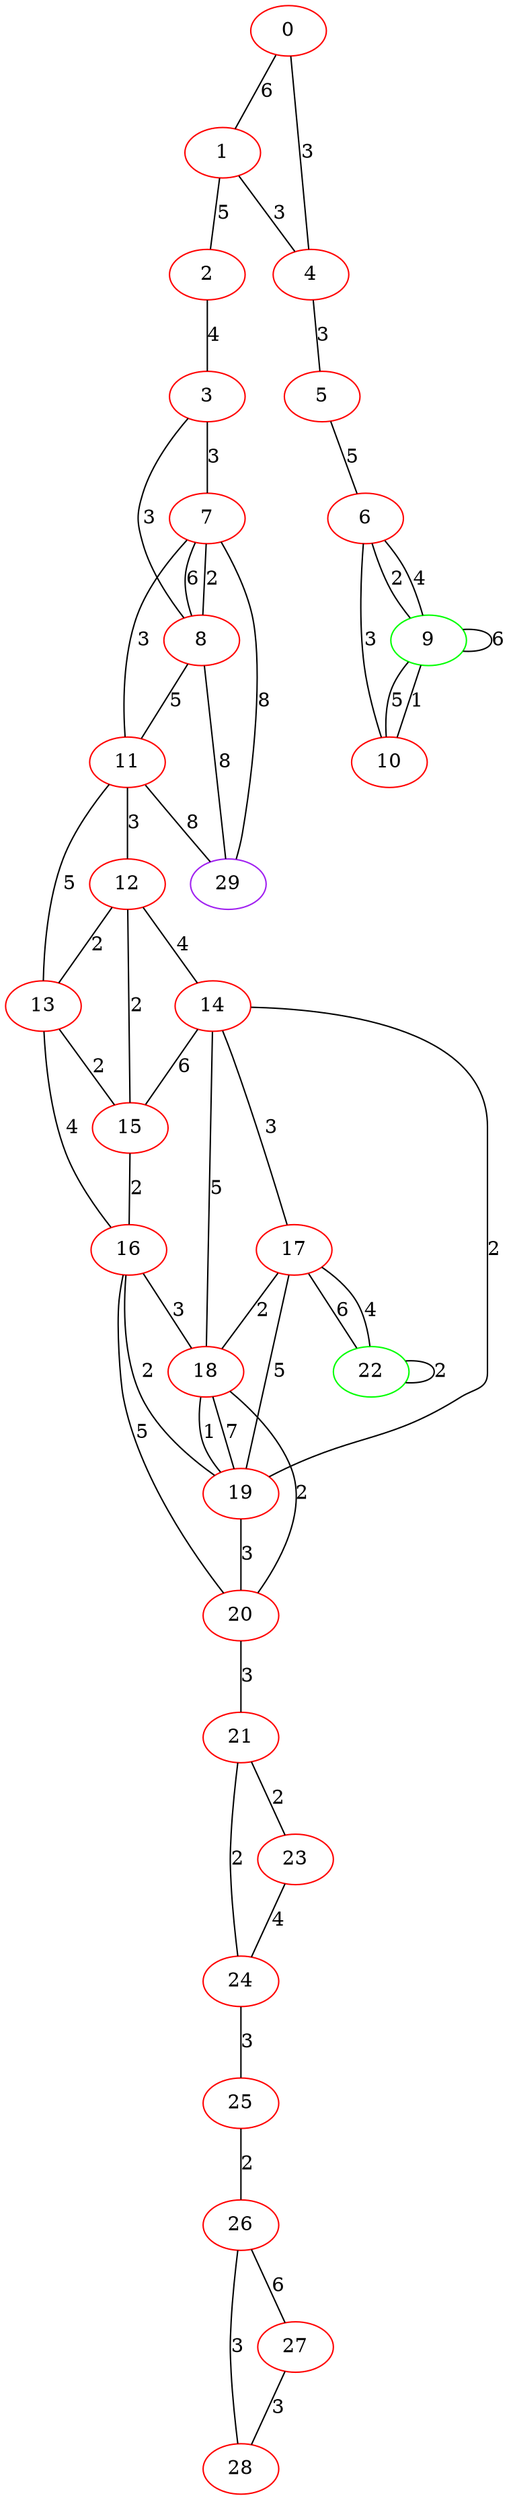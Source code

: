 graph "" {
0 [color=red, weight=1];
1 [color=red, weight=1];
2 [color=red, weight=1];
3 [color=red, weight=1];
4 [color=red, weight=1];
5 [color=red, weight=1];
6 [color=red, weight=1];
7 [color=red, weight=1];
8 [color=red, weight=1];
9 [color=green, weight=2];
10 [color=red, weight=1];
11 [color=red, weight=1];
12 [color=red, weight=1];
13 [color=red, weight=1];
14 [color=red, weight=1];
15 [color=red, weight=1];
16 [color=red, weight=1];
17 [color=red, weight=1];
18 [color=red, weight=1];
19 [color=red, weight=1];
20 [color=red, weight=1];
21 [color=red, weight=1];
22 [color=green, weight=2];
23 [color=red, weight=1];
24 [color=red, weight=1];
25 [color=red, weight=1];
26 [color=red, weight=1];
27 [color=red, weight=1];
28 [color=red, weight=1];
29 [color=purple, weight=4];
0 -- 1  [key=0, label=6];
0 -- 4  [key=0, label=3];
1 -- 2  [key=0, label=5];
1 -- 4  [key=0, label=3];
2 -- 3  [key=0, label=4];
3 -- 8  [key=0, label=3];
3 -- 7  [key=0, label=3];
4 -- 5  [key=0, label=3];
5 -- 6  [key=0, label=5];
6 -- 9  [key=0, label=2];
6 -- 9  [key=1, label=4];
6 -- 10  [key=0, label=3];
7 -- 8  [key=0, label=6];
7 -- 8  [key=1, label=2];
7 -- 11  [key=0, label=3];
7 -- 29  [key=0, label=8];
8 -- 11  [key=0, label=5];
8 -- 29  [key=0, label=8];
9 -- 9  [key=0, label=6];
9 -- 10  [key=0, label=5];
9 -- 10  [key=1, label=1];
11 -- 29  [key=0, label=8];
11 -- 12  [key=0, label=3];
11 -- 13  [key=0, label=5];
12 -- 13  [key=0, label=2];
12 -- 14  [key=0, label=4];
12 -- 15  [key=0, label=2];
13 -- 16  [key=0, label=4];
13 -- 15  [key=0, label=2];
14 -- 17  [key=0, label=3];
14 -- 18  [key=0, label=5];
14 -- 19  [key=0, label=2];
14 -- 15  [key=0, label=6];
15 -- 16  [key=0, label=2];
16 -- 18  [key=0, label=3];
16 -- 19  [key=0, label=2];
16 -- 20  [key=0, label=5];
17 -- 18  [key=0, label=2];
17 -- 19  [key=0, label=5];
17 -- 22  [key=0, label=4];
17 -- 22  [key=1, label=6];
18 -- 19  [key=0, label=7];
18 -- 19  [key=1, label=1];
18 -- 20  [key=0, label=2];
19 -- 20  [key=0, label=3];
20 -- 21  [key=0, label=3];
21 -- 24  [key=0, label=2];
21 -- 23  [key=0, label=2];
22 -- 22  [key=0, label=2];
23 -- 24  [key=0, label=4];
24 -- 25  [key=0, label=3];
25 -- 26  [key=0, label=2];
26 -- 27  [key=0, label=6];
26 -- 28  [key=0, label=3];
27 -- 28  [key=0, label=3];
}
